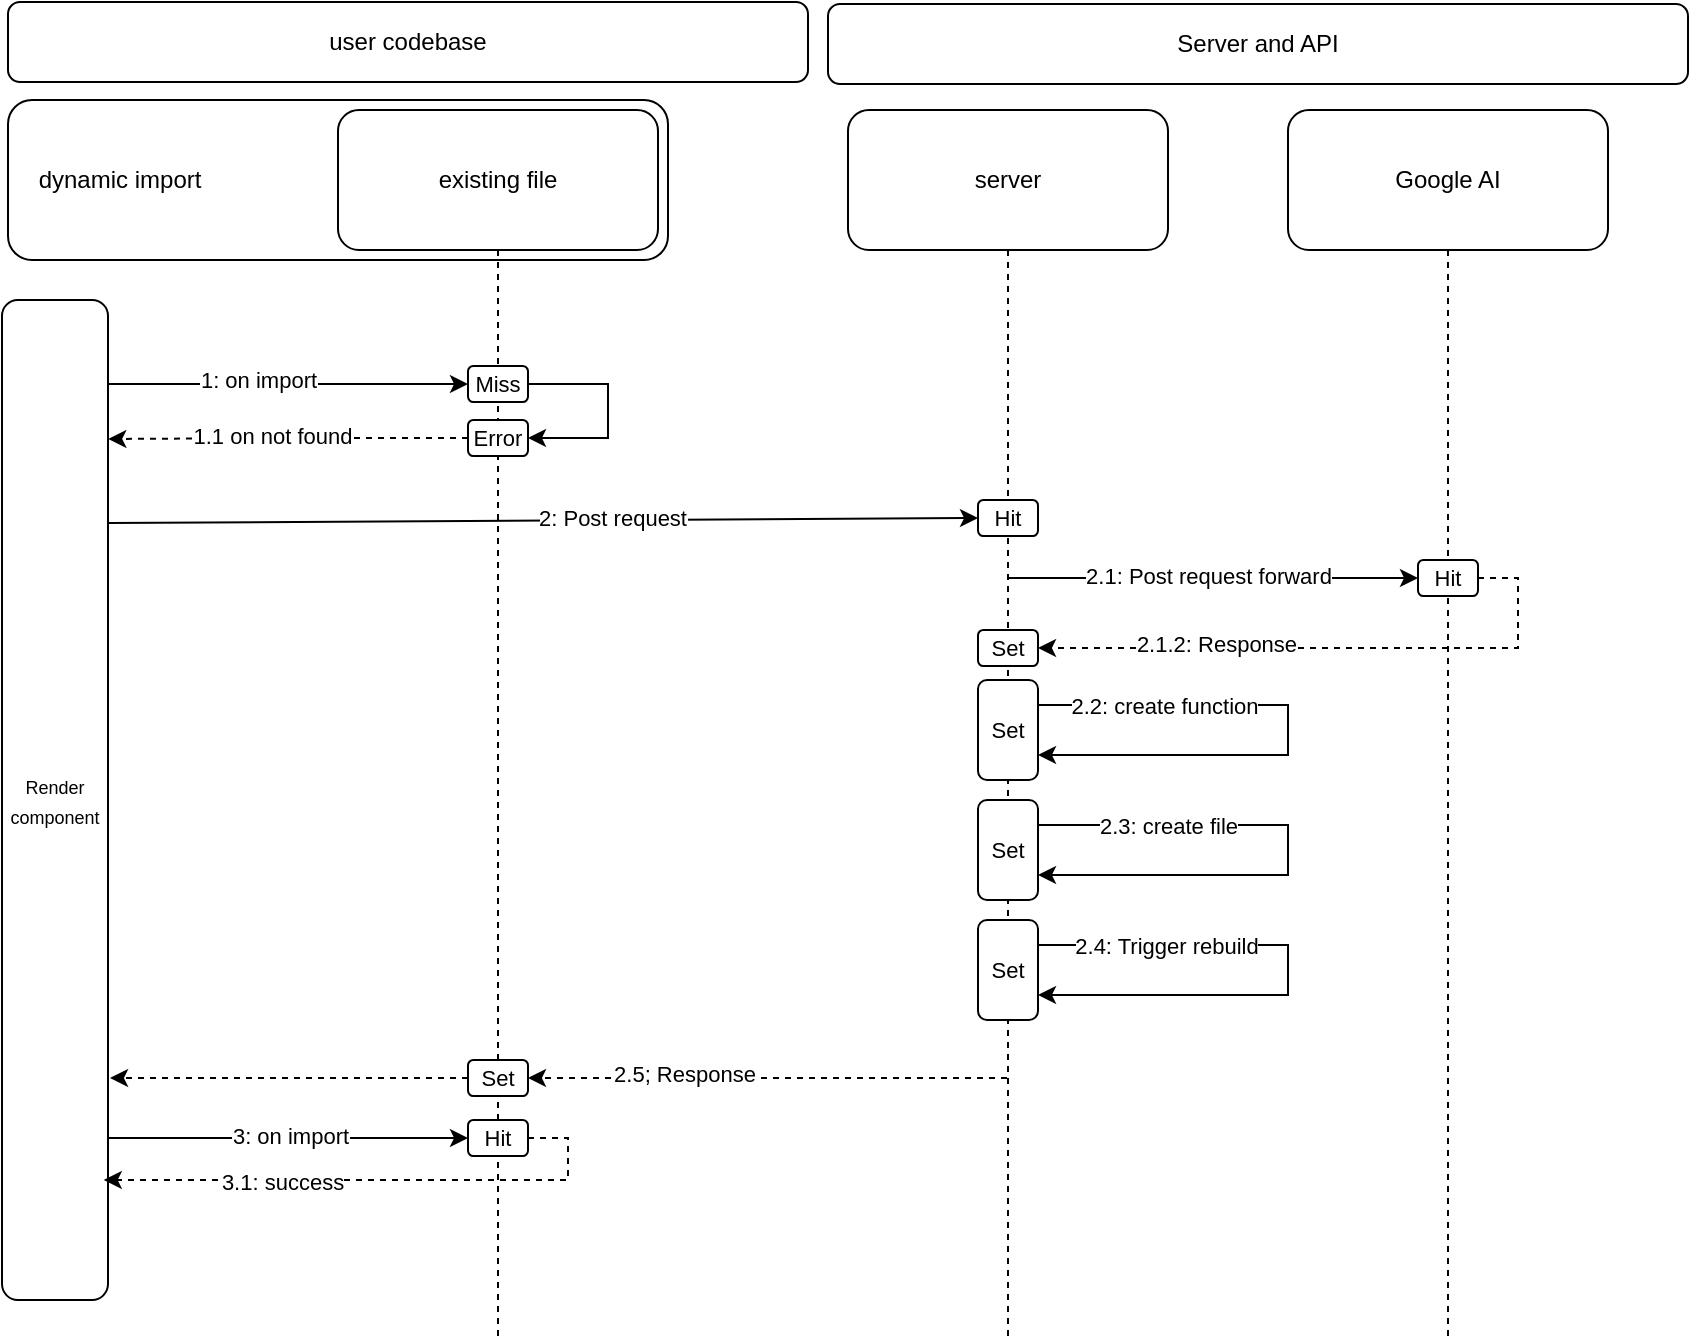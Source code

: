 <mxfile version="26.2.14">
  <diagram name="Page-1" id="ywd1deQq6hKpcZsigvLp">
    <mxGraphModel dx="786" dy="451" grid="1" gridSize="10" guides="1" tooltips="1" connect="1" arrows="1" fold="1" page="1" pageScale="1" pageWidth="1169" pageHeight="827" math="0" shadow="0">
      <root>
        <mxCell id="0" />
        <mxCell id="1" parent="0" />
        <mxCell id="6WaxQ6FvlBuVqliv4GFa-4" value="user codebase" style="rounded=1;whiteSpace=wrap;html=1;" parent="1" vertex="1">
          <mxGeometry x="120" y="91" width="400" height="40" as="geometry" />
        </mxCell>
        <mxCell id="6WaxQ6FvlBuVqliv4GFa-5" value="&amp;nbsp; &amp;nbsp; dynamic import" style="rounded=1;whiteSpace=wrap;html=1;align=left;" parent="1" vertex="1">
          <mxGeometry x="120" y="140" width="330" height="80" as="geometry" />
        </mxCell>
        <mxCell id="6WaxQ6FvlBuVqliv4GFa-8" value="existing file" style="shape=umlLifeline;perimeter=lifelinePerimeter;whiteSpace=wrap;html=1;container=1;dropTarget=0;collapsible=0;recursiveResize=0;outlineConnect=0;portConstraint=eastwest;newEdgeStyle={&quot;edgeStyle&quot;:&quot;elbowEdgeStyle&quot;,&quot;elbow&quot;:&quot;vertical&quot;,&quot;curved&quot;:0,&quot;rounded&quot;:0};size=70;rounded=1;strokeWidth=1;" parent="1" vertex="1">
          <mxGeometry x="285" y="145" width="160" height="615" as="geometry" />
        </mxCell>
        <mxCell id="6WaxQ6FvlBuVqliv4GFa-10" value="server" style="shape=umlLifeline;perimeter=lifelinePerimeter;whiteSpace=wrap;html=1;container=1;dropTarget=0;collapsible=0;recursiveResize=0;outlineConnect=0;portConstraint=eastwest;newEdgeStyle={&quot;edgeStyle&quot;:&quot;elbowEdgeStyle&quot;,&quot;elbow&quot;:&quot;vertical&quot;,&quot;curved&quot;:0,&quot;rounded&quot;:0};size=70;rounded=1;" parent="1" vertex="1">
          <mxGeometry x="540" y="145" width="160" height="615" as="geometry" />
        </mxCell>
        <mxCell id="6WaxQ6FvlBuVqliv4GFa-11" value="Google AI" style="shape=umlLifeline;perimeter=lifelinePerimeter;whiteSpace=wrap;html=1;container=1;dropTarget=0;collapsible=0;recursiveResize=0;outlineConnect=0;portConstraint=eastwest;newEdgeStyle={&quot;edgeStyle&quot;:&quot;elbowEdgeStyle&quot;,&quot;elbow&quot;:&quot;vertical&quot;,&quot;curved&quot;:0,&quot;rounded&quot;:0};size=70;rounded=1;" parent="1" vertex="1">
          <mxGeometry x="760" y="145" width="160" height="615" as="geometry" />
        </mxCell>
        <mxCell id="6WaxQ6FvlBuVqliv4GFa-16" style="edgeStyle=orthogonalEdgeStyle;rounded=0;orthogonalLoop=1;jettySize=auto;html=1;entryX=0;entryY=0.5;entryDx=0;entryDy=0;exitX=0.992;exitY=0.078;exitDx=0;exitDy=0;exitPerimeter=0;" parent="1" edge="1">
          <mxGeometry relative="1" as="geometry">
            <mxPoint x="169.576" y="279" as="sourcePoint" />
            <mxPoint x="350" y="282" as="targetPoint" />
            <Array as="points">
              <mxPoint x="170" y="282" />
            </Array>
          </mxGeometry>
        </mxCell>
        <mxCell id="6WaxQ6FvlBuVqliv4GFa-24" value="1: on import" style="edgeLabel;html=1;align=center;verticalAlign=middle;resizable=0;points=[];" parent="6WaxQ6FvlBuVqliv4GFa-16" vertex="1" connectable="0">
          <mxGeometry x="-0.142" y="2" relative="1" as="geometry">
            <mxPoint as="offset" />
          </mxGeometry>
        </mxCell>
        <mxCell id="6WaxQ6FvlBuVqliv4GFa-12" value="&lt;font style=&quot;font-size: 9px;&quot;&gt;Render component&lt;/font&gt;" style="rounded=1;whiteSpace=wrap;html=1;" parent="1" vertex="1">
          <mxGeometry x="117" y="240" width="53" height="500" as="geometry" />
        </mxCell>
        <mxCell id="6WaxQ6FvlBuVqliv4GFa-20" style="edgeStyle=orthogonalEdgeStyle;rounded=0;orthogonalLoop=1;jettySize=auto;html=1;exitX=1;exitY=0.5;exitDx=0;exitDy=0;entryX=1;entryY=0.5;entryDx=0;entryDy=0;" parent="1" source="6WaxQ6FvlBuVqliv4GFa-15" target="6WaxQ6FvlBuVqliv4GFa-17" edge="1">
          <mxGeometry relative="1" as="geometry">
            <Array as="points">
              <mxPoint x="420" y="282" />
              <mxPoint x="420" y="309" />
            </Array>
          </mxGeometry>
        </mxCell>
        <mxCell id="6WaxQ6FvlBuVqliv4GFa-15" value="&lt;span style=&quot;font-size: 11px;&quot;&gt;Miss&lt;/span&gt;" style="rounded=1;whiteSpace=wrap;html=1;" parent="1" vertex="1">
          <mxGeometry x="350" y="273" width="30" height="18" as="geometry" />
        </mxCell>
        <mxCell id="6WaxQ6FvlBuVqliv4GFa-17" value="&lt;span style=&quot;font-size: 11px;&quot;&gt;Error&lt;/span&gt;" style="rounded=1;whiteSpace=wrap;html=1;" parent="1" vertex="1">
          <mxGeometry x="350" y="300" width="30" height="18" as="geometry" />
        </mxCell>
        <mxCell id="6WaxQ6FvlBuVqliv4GFa-23" style="edgeStyle=orthogonalEdgeStyle;rounded=0;orthogonalLoop=1;jettySize=auto;html=1;exitX=0;exitY=0.5;exitDx=0;exitDy=0;entryX=1.003;entryY=0.139;entryDx=0;entryDy=0;entryPerimeter=0;dashed=1;" parent="1" source="6WaxQ6FvlBuVqliv4GFa-17" target="6WaxQ6FvlBuVqliv4GFa-12" edge="1">
          <mxGeometry relative="1" as="geometry" />
        </mxCell>
        <mxCell id="6WaxQ6FvlBuVqliv4GFa-25" value="1.1 on not found" style="edgeLabel;html=1;align=center;verticalAlign=middle;resizable=0;points=[];" parent="6WaxQ6FvlBuVqliv4GFa-23" vertex="1" connectable="0">
          <mxGeometry x="0.293" y="1" relative="1" as="geometry">
            <mxPoint x="18" y="-3" as="offset" />
          </mxGeometry>
        </mxCell>
        <mxCell id="6WaxQ6FvlBuVqliv4GFa-27" value="&lt;span style=&quot;font-size: 11px;&quot;&gt;Hit&lt;/span&gt;" style="rounded=1;whiteSpace=wrap;html=1;" parent="1" vertex="1">
          <mxGeometry x="605" y="340" width="30" height="18" as="geometry" />
        </mxCell>
        <mxCell id="6WaxQ6FvlBuVqliv4GFa-28" value="" style="endArrow=classic;html=1;rounded=0;exitX=1.003;exitY=0.223;exitDx=0;exitDy=0;exitPerimeter=0;entryX=0;entryY=0.5;entryDx=0;entryDy=0;" parent="1" source="6WaxQ6FvlBuVqliv4GFa-12" target="6WaxQ6FvlBuVqliv4GFa-27" edge="1">
          <mxGeometry width="50" height="50" relative="1" as="geometry">
            <mxPoint x="460" y="370" as="sourcePoint" />
            <mxPoint x="500" y="351" as="targetPoint" />
          </mxGeometry>
        </mxCell>
        <mxCell id="6WaxQ6FvlBuVqliv4GFa-31" value="2: Post request" style="edgeLabel;html=1;align=center;verticalAlign=middle;resizable=0;points=[];" parent="6WaxQ6FvlBuVqliv4GFa-28" vertex="1" connectable="0">
          <mxGeometry x="0.067" y="-3" relative="1" as="geometry">
            <mxPoint x="20" y="-4" as="offset" />
          </mxGeometry>
        </mxCell>
        <mxCell id="6WaxQ6FvlBuVqliv4GFa-29" value="" style="endArrow=classic;html=1;rounded=0;entryX=0;entryY=0.5;entryDx=0;entryDy=0;" parent="1" source="6WaxQ6FvlBuVqliv4GFa-10" target="6WaxQ6FvlBuVqliv4GFa-30" edge="1">
          <mxGeometry width="50" height="50" relative="1" as="geometry">
            <mxPoint x="635" y="380" as="sourcePoint" />
            <mxPoint x="761" y="380" as="targetPoint" />
          </mxGeometry>
        </mxCell>
        <mxCell id="6WaxQ6FvlBuVqliv4GFa-32" value="2.1: Post request forward" style="edgeLabel;html=1;align=center;verticalAlign=middle;resizable=0;points=[];" parent="6WaxQ6FvlBuVqliv4GFa-29" vertex="1" connectable="0">
          <mxGeometry x="-0.168" y="-1" relative="1" as="geometry">
            <mxPoint x="14" y="-2" as="offset" />
          </mxGeometry>
        </mxCell>
        <mxCell id="6WaxQ6FvlBuVqliv4GFa-34" style="edgeStyle=orthogonalEdgeStyle;rounded=0;orthogonalLoop=1;jettySize=auto;html=1;exitX=1;exitY=0.5;exitDx=0;exitDy=0;entryX=1;entryY=0.5;entryDx=0;entryDy=0;dashed=1;" parent="1" source="6WaxQ6FvlBuVqliv4GFa-30" target="6WaxQ6FvlBuVqliv4GFa-33" edge="1">
          <mxGeometry relative="1" as="geometry" />
        </mxCell>
        <mxCell id="6WaxQ6FvlBuVqliv4GFa-35" value="2.1.2: Response" style="edgeLabel;html=1;align=center;verticalAlign=middle;resizable=0;points=[];" parent="6WaxQ6FvlBuVqliv4GFa-34" vertex="1" connectable="0">
          <mxGeometry x="0.647" y="-2" relative="1" as="geometry">
            <mxPoint x="37" as="offset" />
          </mxGeometry>
        </mxCell>
        <mxCell id="6WaxQ6FvlBuVqliv4GFa-30" value="&lt;span style=&quot;font-size: 11px;&quot;&gt;Hit&lt;/span&gt;" style="rounded=1;whiteSpace=wrap;html=1;" parent="1" vertex="1">
          <mxGeometry x="825" y="370" width="30" height="18" as="geometry" />
        </mxCell>
        <mxCell id="6WaxQ6FvlBuVqliv4GFa-33" value="&lt;span style=&quot;font-size: 11px;&quot;&gt;Set&lt;/span&gt;" style="rounded=1;whiteSpace=wrap;html=1;" parent="1" vertex="1">
          <mxGeometry x="605" y="405" width="30" height="18" as="geometry" />
        </mxCell>
        <mxCell id="6WaxQ6FvlBuVqliv4GFa-36" value="&lt;span style=&quot;font-size: 11px;&quot;&gt;Set&lt;/span&gt;" style="rounded=1;whiteSpace=wrap;html=1;" parent="1" vertex="1">
          <mxGeometry x="605" y="430" width="30" height="50" as="geometry" />
        </mxCell>
        <mxCell id="6WaxQ6FvlBuVqliv4GFa-38" style="edgeStyle=orthogonalEdgeStyle;rounded=0;orthogonalLoop=1;jettySize=auto;html=1;exitX=1;exitY=0.25;exitDx=0;exitDy=0;entryX=1;entryY=0.75;entryDx=0;entryDy=0;" parent="1" source="6WaxQ6FvlBuVqliv4GFa-36" target="6WaxQ6FvlBuVqliv4GFa-36" edge="1">
          <mxGeometry relative="1" as="geometry">
            <Array as="points">
              <mxPoint x="760" y="443" />
              <mxPoint x="760" y="468" />
            </Array>
          </mxGeometry>
        </mxCell>
        <mxCell id="6WaxQ6FvlBuVqliv4GFa-39" value="2.2: create function" style="edgeLabel;html=1;align=center;verticalAlign=middle;resizable=0;points=[];" parent="6WaxQ6FvlBuVqliv4GFa-38" vertex="1" connectable="0">
          <mxGeometry x="-0.703" relative="1" as="geometry">
            <mxPoint x="22" as="offset" />
          </mxGeometry>
        </mxCell>
        <mxCell id="6WaxQ6FvlBuVqliv4GFa-40" value="&lt;span style=&quot;font-size: 11px;&quot;&gt;Set&lt;/span&gt;" style="rounded=1;whiteSpace=wrap;html=1;" parent="1" vertex="1">
          <mxGeometry x="605" y="490" width="30" height="50" as="geometry" />
        </mxCell>
        <mxCell id="6WaxQ6FvlBuVqliv4GFa-41" style="edgeStyle=orthogonalEdgeStyle;rounded=0;orthogonalLoop=1;jettySize=auto;html=1;exitX=1;exitY=0.25;exitDx=0;exitDy=0;entryX=1;entryY=0.75;entryDx=0;entryDy=0;" parent="1" source="6WaxQ6FvlBuVqliv4GFa-40" target="6WaxQ6FvlBuVqliv4GFa-40" edge="1">
          <mxGeometry relative="1" as="geometry">
            <Array as="points">
              <mxPoint x="760" y="503" />
              <mxPoint x="760" y="527" />
            </Array>
          </mxGeometry>
        </mxCell>
        <mxCell id="6WaxQ6FvlBuVqliv4GFa-42" value="2.3: create file" style="edgeLabel;html=1;align=center;verticalAlign=middle;resizable=0;points=[];" parent="6WaxQ6FvlBuVqliv4GFa-41" vertex="1" connectable="0">
          <mxGeometry x="-0.818" relative="1" as="geometry">
            <mxPoint x="40" as="offset" />
          </mxGeometry>
        </mxCell>
        <mxCell id="6WaxQ6FvlBuVqliv4GFa-43" value="&lt;span style=&quot;font-size: 11px;&quot;&gt;Set&lt;/span&gt;" style="rounded=1;whiteSpace=wrap;html=1;" parent="1" vertex="1">
          <mxGeometry x="605" y="550" width="30" height="50" as="geometry" />
        </mxCell>
        <mxCell id="6WaxQ6FvlBuVqliv4GFa-44" style="edgeStyle=orthogonalEdgeStyle;rounded=0;orthogonalLoop=1;jettySize=auto;html=1;exitX=1;exitY=0.25;exitDx=0;exitDy=0;entryX=1;entryY=0.75;entryDx=0;entryDy=0;" parent="1" source="6WaxQ6FvlBuVqliv4GFa-43" target="6WaxQ6FvlBuVqliv4GFa-43" edge="1">
          <mxGeometry relative="1" as="geometry">
            <Array as="points">
              <mxPoint x="760" y="563" />
              <mxPoint x="760" y="587" />
            </Array>
          </mxGeometry>
        </mxCell>
        <mxCell id="6WaxQ6FvlBuVqliv4GFa-45" value="2.4: Trigger rebuild" style="edgeLabel;html=1;align=center;verticalAlign=middle;resizable=0;points=[];" parent="6WaxQ6FvlBuVqliv4GFa-44" vertex="1" connectable="0">
          <mxGeometry x="-0.69" relative="1" as="geometry">
            <mxPoint x="21" as="offset" />
          </mxGeometry>
        </mxCell>
        <mxCell id="6WaxQ6FvlBuVqliv4GFa-46" value="" style="endArrow=classic;html=1;rounded=0;entryX=1;entryY=0.5;entryDx=0;entryDy=0;dashed=1;" parent="1" source="6WaxQ6FvlBuVqliv4GFa-10" target="6WaxQ6FvlBuVqliv4GFa-47" edge="1">
          <mxGeometry width="50" height="50" relative="1" as="geometry">
            <mxPoint x="599.5" y="638" as="sourcePoint" />
            <mxPoint x="490" y="638" as="targetPoint" />
          </mxGeometry>
        </mxCell>
        <mxCell id="6WaxQ6FvlBuVqliv4GFa-48" value="2.5; Response" style="edgeLabel;html=1;align=center;verticalAlign=middle;resizable=0;points=[];" parent="6WaxQ6FvlBuVqliv4GFa-46" vertex="1" connectable="0">
          <mxGeometry x="0.357" y="-2" relative="1" as="geometry">
            <mxPoint x="1" as="offset" />
          </mxGeometry>
        </mxCell>
        <mxCell id="6WaxQ6FvlBuVqliv4GFa-49" style="edgeStyle=orthogonalEdgeStyle;rounded=0;orthogonalLoop=1;jettySize=auto;html=1;exitX=0;exitY=0.5;exitDx=0;exitDy=0;entryX=1.019;entryY=0.778;entryDx=0;entryDy=0;entryPerimeter=0;dashed=1;" parent="1" source="6WaxQ6FvlBuVqliv4GFa-47" target="6WaxQ6FvlBuVqliv4GFa-12" edge="1">
          <mxGeometry relative="1" as="geometry">
            <mxPoint x="180" y="629" as="targetPoint" />
          </mxGeometry>
        </mxCell>
        <mxCell id="6WaxQ6FvlBuVqliv4GFa-47" value="&lt;span style=&quot;font-size: 11px;&quot;&gt;Set&lt;/span&gt;" style="rounded=1;whiteSpace=wrap;html=1;" parent="1" vertex="1">
          <mxGeometry x="350" y="620" width="30" height="18" as="geometry" />
        </mxCell>
        <mxCell id="6WaxQ6FvlBuVqliv4GFa-50" value="&lt;span style=&quot;font-size: 11px;&quot;&gt;Hit&lt;/span&gt;" style="rounded=1;whiteSpace=wrap;html=1;" parent="1" vertex="1">
          <mxGeometry x="350" y="650" width="30" height="18" as="geometry" />
        </mxCell>
        <mxCell id="6WaxQ6FvlBuVqliv4GFa-51" value="" style="endArrow=classic;html=1;rounded=0;entryX=0;entryY=0.5;entryDx=0;entryDy=0;" parent="1" target="6WaxQ6FvlBuVqliv4GFa-50" edge="1">
          <mxGeometry width="50" height="50" relative="1" as="geometry">
            <mxPoint x="170" y="659" as="sourcePoint" />
            <mxPoint x="480" y="710" as="targetPoint" />
          </mxGeometry>
        </mxCell>
        <mxCell id="6WaxQ6FvlBuVqliv4GFa-53" value="3: on import" style="edgeLabel;html=1;align=center;verticalAlign=middle;resizable=0;points=[];" parent="6WaxQ6FvlBuVqliv4GFa-51" vertex="1" connectable="0">
          <mxGeometry x="-0.275" y="1" relative="1" as="geometry">
            <mxPoint x="25" as="offset" />
          </mxGeometry>
        </mxCell>
        <mxCell id="6WaxQ6FvlBuVqliv4GFa-52" style="edgeStyle=orthogonalEdgeStyle;rounded=0;orthogonalLoop=1;jettySize=auto;html=1;exitX=1;exitY=0.5;exitDx=0;exitDy=0;entryX=0.96;entryY=0.88;entryDx=0;entryDy=0;entryPerimeter=0;dashed=1;" parent="1" source="6WaxQ6FvlBuVqliv4GFa-50" target="6WaxQ6FvlBuVqliv4GFa-12" edge="1">
          <mxGeometry relative="1" as="geometry">
            <Array as="points">
              <mxPoint x="400" y="659" />
              <mxPoint x="400" y="680" />
            </Array>
          </mxGeometry>
        </mxCell>
        <mxCell id="6WaxQ6FvlBuVqliv4GFa-54" value="3.1: success" style="edgeLabel;html=1;align=center;verticalAlign=middle;resizable=0;points=[];" parent="6WaxQ6FvlBuVqliv4GFa-52" vertex="1" connectable="0">
          <mxGeometry x="0.448" y="1" relative="1" as="geometry">
            <mxPoint x="13" as="offset" />
          </mxGeometry>
        </mxCell>
        <mxCell id="6WaxQ6FvlBuVqliv4GFa-56" value="Server and API" style="rounded=1;whiteSpace=wrap;html=1;" parent="1" vertex="1">
          <mxGeometry x="530" y="92" width="430" height="40" as="geometry" />
        </mxCell>
      </root>
    </mxGraphModel>
  </diagram>
</mxfile>
